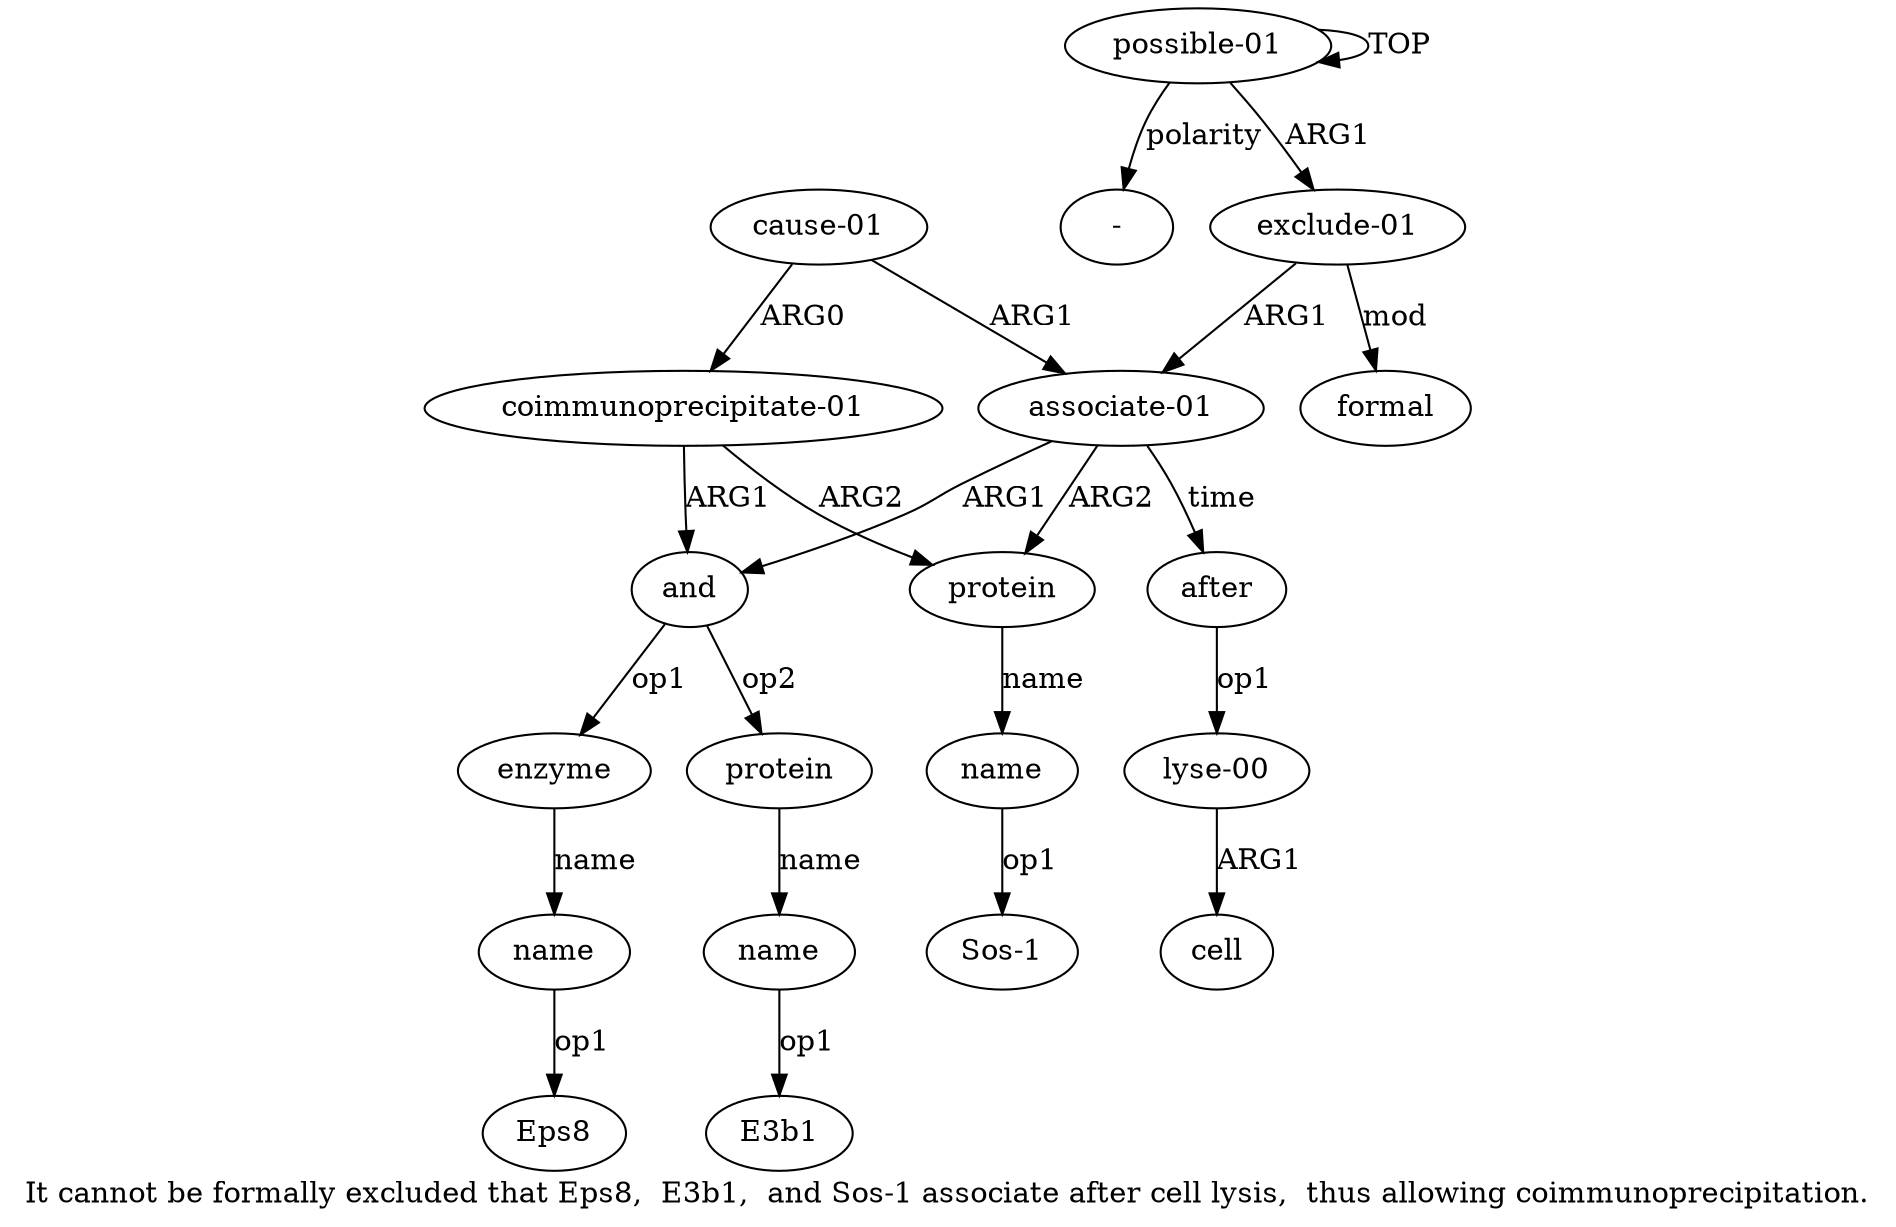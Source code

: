 digraph  {
	graph [label="It cannot be formally excluded that Eps8,  E3b1,  and Sos-1 associate after cell lysis,  thus allowing coimmunoprecipitation."];
	node [label="\N"];
	a15	 [color=black,
		gold_ind=15,
		gold_label=formal,
		label=formal,
		test_ind=15,
		test_label=formal];
	a14	 [color=black,
		gold_ind=14,
		gold_label="coimmunoprecipitate-01",
		label="coimmunoprecipitate-01",
		test_ind=14,
		test_label="coimmunoprecipitate-01"];
	a3	 [color=black,
		gold_ind=3,
		gold_label=and,
		label=and,
		test_ind=3,
		test_label=and];
	a14 -> a3 [key=0,
	color=black,
	gold_label=ARG1,
	label=ARG1,
	test_label=ARG1];
a8 [color=black,
	gold_ind=8,
	gold_label=protein,
	label=protein,
	test_ind=8,
	test_label=protein];
a14 -> a8 [key=0,
color=black,
gold_label=ARG2,
label=ARG2,
test_label=ARG2];
"a0 -" [color=black,
gold_ind=-1,
gold_label="-",
label="-",
test_ind=-1,
test_label="-"];
a11 [color=black,
gold_ind=11,
gold_label="lyse-00",
label="lyse-00",
test_ind=11,
test_label="lyse-00"];
a12 [color=black,
gold_ind=12,
gold_label=cell,
label=cell,
test_ind=12,
test_label=cell];
a11 -> a12 [key=0,
color=black,
gold_label=ARG1,
label=ARG1,
test_label=ARG1];
a10 [color=black,
gold_ind=10,
gold_label=after,
label=after,
test_ind=10,
test_label=after];
a10 -> a11 [key=0,
color=black,
gold_label=op1,
label=op1,
test_label=op1];
a13 [color=black,
gold_ind=13,
gold_label="cause-01",
label="cause-01",
test_ind=13,
test_label="cause-01"];
a13 -> a14 [key=0,
color=black,
gold_label=ARG0,
label=ARG0,
test_label=ARG0];
a2 [color=black,
gold_ind=2,
gold_label="associate-01",
label="associate-01",
test_ind=2,
test_label="associate-01"];
a13 -> a2 [key=0,
color=black,
gold_label=ARG1,
label=ARG1,
test_label=ARG1];
"a9 Sos-1" [color=black,
gold_ind=-1,
gold_label="Sos-1",
label="Sos-1",
test_ind=-1,
test_label="Sos-1"];
"a7 E3b1" [color=black,
gold_ind=-1,
gold_label=E3b1,
label=E3b1,
test_ind=-1,
test_label=E3b1];
"a5 Eps8" [color=black,
gold_ind=-1,
gold_label=Eps8,
label=Eps8,
test_ind=-1,
test_label=Eps8];
a1 [color=black,
gold_ind=1,
gold_label="exclude-01",
label="exclude-01",
test_ind=1,
test_label="exclude-01"];
a1 -> a15 [key=0,
color=black,
gold_label=mod,
label=mod,
test_label=mod];
a1 -> a2 [key=0,
color=black,
gold_label=ARG1,
label=ARG1,
test_label=ARG1];
a0 [color=black,
gold_ind=0,
gold_label="possible-01",
label="possible-01",
test_ind=0,
test_label="possible-01"];
a0 -> "a0 -" [key=0,
color=black,
gold_label=polarity,
label=polarity,
test_label=polarity];
a0 -> a1 [key=0,
color=black,
gold_label=ARG1,
label=ARG1,
test_label=ARG1];
a0 -> a0 [key=0,
color=black,
gold_label=TOP,
label=TOP,
test_label=TOP];
a4 [color=black,
gold_ind=4,
gold_label=enzyme,
label=enzyme,
test_ind=4,
test_label=enzyme];
a3 -> a4 [key=0,
color=black,
gold_label=op1,
label=op1,
test_label=op1];
a6 [color=black,
gold_ind=6,
gold_label=protein,
label=protein,
test_ind=6,
test_label=protein];
a3 -> a6 [key=0,
color=black,
gold_label=op2,
label=op2,
test_label=op2];
a2 -> a10 [key=0,
color=black,
gold_label=time,
label=time,
test_label=time];
a2 -> a3 [key=0,
color=black,
gold_label=ARG1,
label=ARG1,
test_label=ARG1];
a2 -> a8 [key=0,
color=black,
gold_label=ARG2,
label=ARG2,
test_label=ARG2];
a5 [color=black,
gold_ind=5,
gold_label=name,
label=name,
test_ind=5,
test_label=name];
a5 -> "a5 Eps8" [key=0,
color=black,
gold_label=op1,
label=op1,
test_label=op1];
a4 -> a5 [key=0,
color=black,
gold_label=name,
label=name,
test_label=name];
a7 [color=black,
gold_ind=7,
gold_label=name,
label=name,
test_ind=7,
test_label=name];
a7 -> "a7 E3b1" [key=0,
color=black,
gold_label=op1,
label=op1,
test_label=op1];
a6 -> a7 [key=0,
color=black,
gold_label=name,
label=name,
test_label=name];
a9 [color=black,
gold_ind=9,
gold_label=name,
label=name,
test_ind=9,
test_label=name];
a9 -> "a9 Sos-1" [key=0,
color=black,
gold_label=op1,
label=op1,
test_label=op1];
a8 -> a9 [key=0,
color=black,
gold_label=name,
label=name,
test_label=name];
}
